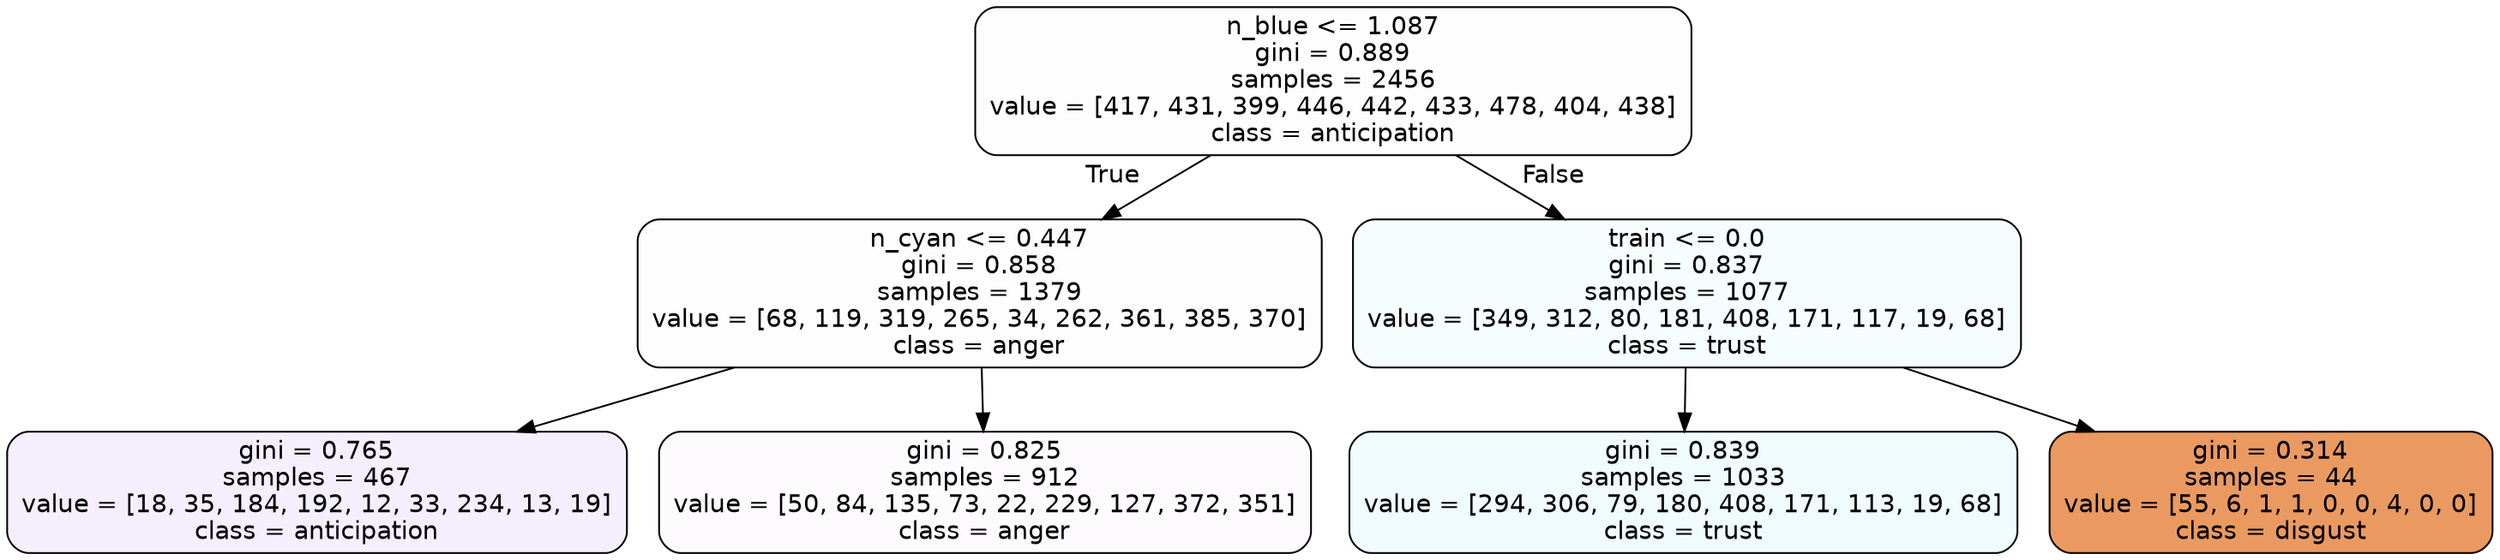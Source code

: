digraph Tree {
node [shape=box, style="filled, rounded", color="black", fontname=helvetica] ;
edge [fontname=helvetica] ;
0 [label="n_blue <= 1.087\ngini = 0.889\nsamples = 2456\nvalue = [417, 431, 399, 446, 442, 433, 478, 404, 438]\nclass = anticipation", fillcolor="#8139e502"] ;
1 [label="n_cyan <= 0.447\ngini = 0.858\nsamples = 1379\nvalue = [68, 119, 319, 265, 34, 262, 361, 385, 370]\nclass = anger", fillcolor="#e539d702"] ;
0 -> 1 [labeldistance=2.5, labelangle=45, headlabel="True"] ;
2 [label="gini = 0.765\nsamples = 467\nvalue = [18, 35, 184, 192, 12, 33, 234, 13, 19]\nclass = anticipation", fillcolor="#8139e514"] ;
1 -> 2 ;
3 [label="gini = 0.825\nsamples = 912\nvalue = [50, 84, 135, 73, 22, 229, 127, 372, 351]\nclass = anger", fillcolor="#e539d705"] ;
1 -> 3 ;
4 [label="train <= 0.0\ngini = 0.837\nsamples = 1077\nvalue = [349, 312, 80, 181, 408, 171, 117, 19, 68]\nclass = trust", fillcolor="#39d7e50b"] ;
0 -> 4 [labeldistance=2.5, labelangle=-45, headlabel="False"] ;
5 [label="gini = 0.839\nsamples = 1033\nvalue = [294, 306, 79, 180, 408, 171, 113, 19, 68]\nclass = trust", fillcolor="#39d7e514"] ;
4 -> 5 ;
6 [label="gini = 0.314\nsamples = 44\nvalue = [55, 6, 1, 1, 0, 0, 4, 0, 0]\nclass = disgust", fillcolor="#e58139cd"] ;
4 -> 6 ;
}